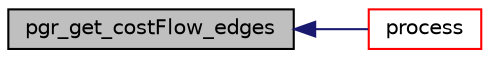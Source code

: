 digraph "pgr_get_costFlow_edges"
{
  edge [fontname="Helvetica",fontsize="10",labelfontname="Helvetica",labelfontsize="10"];
  node [fontname="Helvetica",fontsize="10",shape=record];
  rankdir="LR";
  Node198 [label="pgr_get_costFlow_edges",height=0.2,width=0.4,color="black", fillcolor="grey75", style="filled", fontcolor="black"];
  Node198 -> Node199 [dir="back",color="midnightblue",fontsize="10",style="solid",fontname="Helvetica"];
  Node199 [label="process",height=0.2,width=0.4,color="red", fillcolor="white", style="filled",URL="$minCostMaxFlow_8c.html#a7fe1c6d99b95e5d7d7119759ce62aae9"];
}

